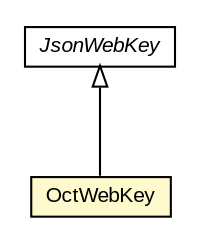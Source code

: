 #!/usr/local/bin/dot
#
# Class diagram 
# Generated by UMLGraph version R5_6-24-gf6e263 (http://www.umlgraph.org/)
#

digraph G {
	edge [fontname="arial",fontsize=10,labelfontname="arial",labelfontsize=10];
	node [fontname="arial",fontsize=10,shape=plaintext];
	nodesep=0.25;
	ranksep=0.5;
	// net.trajano.openidconnect.crypto.OctWebKey
	c7959 [label=<<table title="net.trajano.openidconnect.crypto.OctWebKey" border="0" cellborder="1" cellspacing="0" cellpadding="2" port="p" bgcolor="lemonChiffon" href="./OctWebKey.html">
		<tr><td><table border="0" cellspacing="0" cellpadding="1">
<tr><td align="center" balign="center"> OctWebKey </td></tr>
		</table></td></tr>
		</table>>, URL="./OctWebKey.html", fontname="arial", fontcolor="black", fontsize=10.0];
	// net.trajano.openidconnect.crypto.JsonWebKey
	c7968 [label=<<table title="net.trajano.openidconnect.crypto.JsonWebKey" border="0" cellborder="1" cellspacing="0" cellpadding="2" port="p" href="./JsonWebKey.html">
		<tr><td><table border="0" cellspacing="0" cellpadding="1">
<tr><td align="center" balign="center"><font face="arial italic"> JsonWebKey </font></td></tr>
		</table></td></tr>
		</table>>, URL="./JsonWebKey.html", fontname="arial", fontcolor="black", fontsize=10.0];
	//net.trajano.openidconnect.crypto.OctWebKey extends net.trajano.openidconnect.crypto.JsonWebKey
	c7968:p -> c7959:p [dir=back,arrowtail=empty];
}

